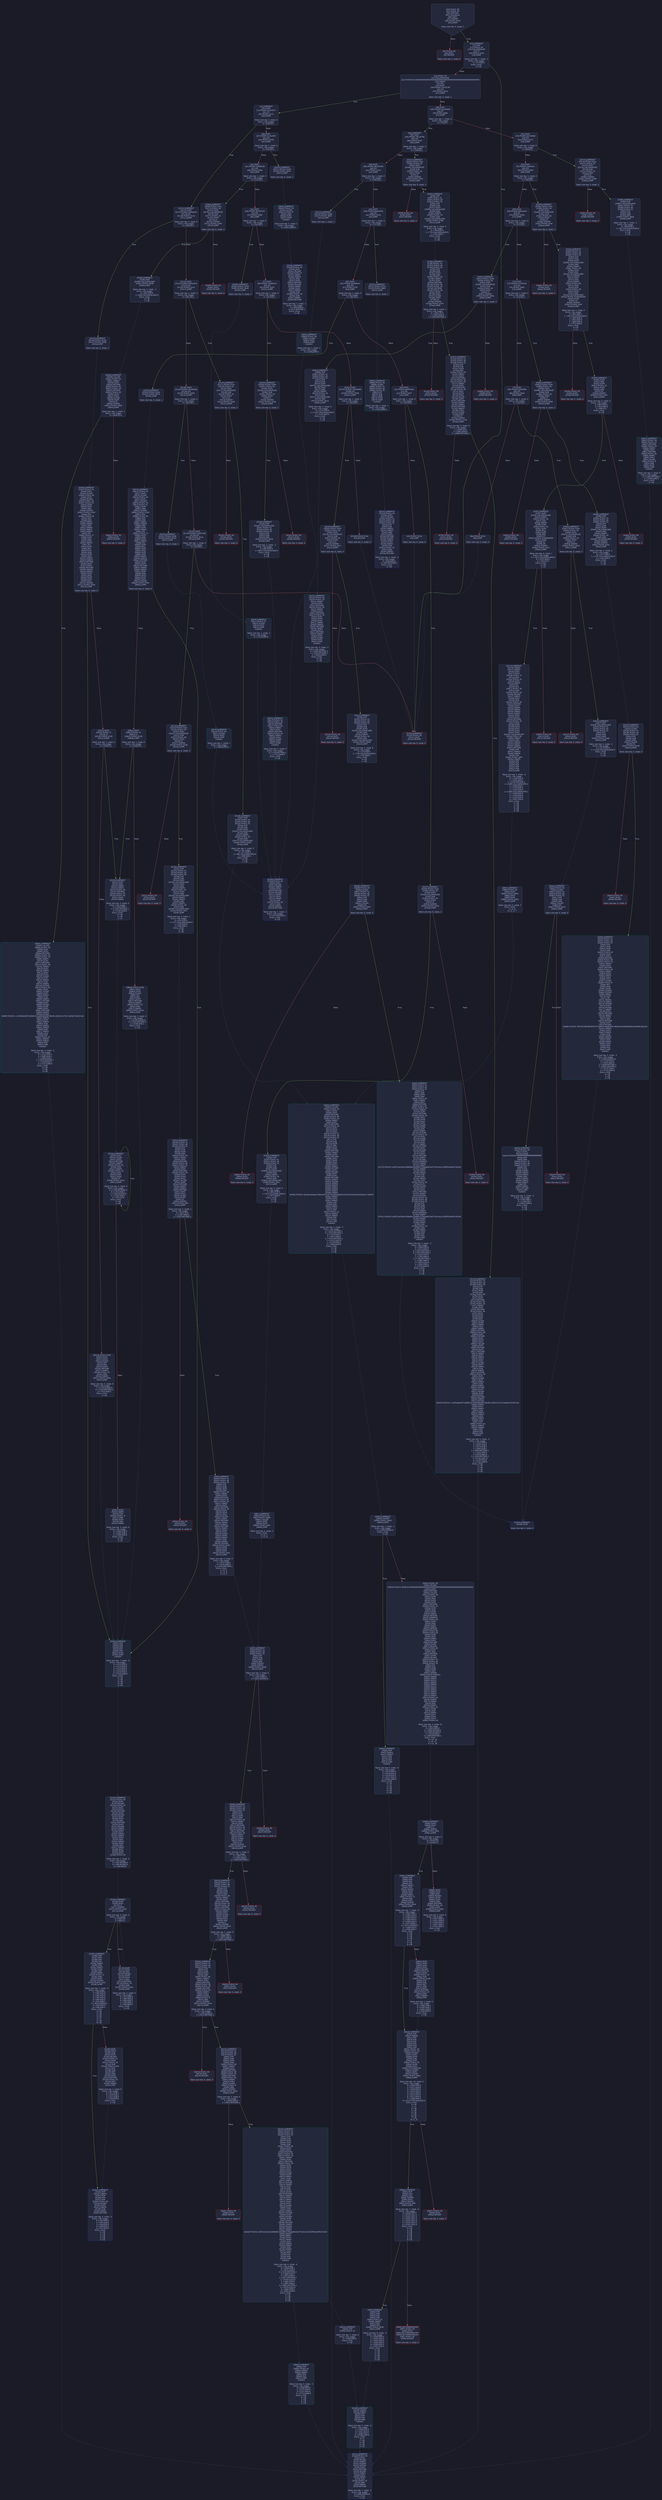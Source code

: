 digraph G {
    node [shape=box, style="filled, rounded", color="#565f89", fontcolor="#c0caf5", fontname="Helvetica", fillcolor="#24283b"];
    edge [color="#414868", fontcolor="#c0caf5", fontname="Helvetica"];
    bgcolor="#1a1b26";
    0 [ label = "[00] PUSH1 80
[02] PUSH1 40
[04] MSTORE
[05] CALLVALUE
[06] DUP1
[07] ISZERO
[08] PUSH2 0010
[0b] JUMPI

Stack size req: 0, sizeΔ: 1
" shape = invhouse]
    1 [ label = "[0c] PUSH1 00
[0e] DUP1
[0f] REVERT

Stack size req: 0, sizeΔ: 0
" color = "red"]
    2 [ label = "[10] JUMPDEST
[11] POP
[12] PUSH1 04
[14] CALLDATASIZE
[15] LT
[16] PUSH2 013e
[19] JUMPI

Stack size req: 1, sizeΔ: -1
Entry->Op usage:
	0->17:POP:0
Entry->Exit:
	0->😵
"]
    3 [ label = "[1a] PUSH1 00
[1c] CALLDATALOAD
[1d] PUSH29 0100000000000000000000000000000000000000000000000000000000
[3b] SWAP1
[3c] DIV
[3d] DUP1
[3e] PUSH4 79cc6790
[43] GT
[44] PUSH2 00ca
[47] JUMPI

Stack size req: 0, sizeΔ: 1
"]
    4 [ label = "[48] DUP1
[49] PUSH4 b414d4b6
[4e] GT
[4f] PUSH2 008e
[52] JUMPI

Stack size req: 1, sizeΔ: 0
Entry->Op usage:
	0->78:GT:1
"]
    5 [ label = "[53] DUP1
[54] PUSH4 b414d4b6
[59] EQ
[5a] PUSH2 0373
[5d] JUMPI

Stack size req: 1, sizeΔ: 0
Entry->Op usage:
	0->89:EQ:1
"]
    6 [ label = "[5e] DUP1
[5f] PUSH4 cae9ca51
[64] EQ
[65] PUSH2 0399
[68] JUMPI

Stack size req: 1, sizeΔ: 0
Entry->Op usage:
	0->100:EQ:1
"]
    7 [ label = "[69] DUP1
[6a] PUSH4 dd62ed3e
[6f] EQ
[70] PUSH2 0454
[73] JUMPI

Stack size req: 1, sizeΔ: 0
Entry->Op usage:
	0->111:EQ:1
"]
    8 [ label = "[74] DUP1
[75] PUSH4 e724529c
[7a] EQ
[7b] PUSH2 0482
[7e] JUMPI

Stack size req: 1, sizeΔ: 0
Entry->Op usage:
	0->122:EQ:1
"]
    9 [ label = "[7f] DUP1
[80] PUSH4 f2fde38b
[85] EQ
[86] PUSH2 04b0
[89] JUMPI

Stack size req: 1, sizeΔ: 0
Entry->Op usage:
	0->133:EQ:1
"]
    10 [ label = "[8a] PUSH2 013e
[8d] JUMP

Stack size req: 0, sizeΔ: 0
"]
    11 [ label = "[8e] JUMPDEST
[8f] DUP1
[90] PUSH4 79cc6790
[95] EQ
[96] PUSH2 02e7
[99] JUMPI

Stack size req: 1, sizeΔ: 0
Entry->Op usage:
	0->149:EQ:1
"]
    12 [ label = "[9a] DUP1
[9b] PUSH4 8620410b
[a0] EQ
[a1] PUSH2 0313
[a4] JUMPI

Stack size req: 1, sizeΔ: 0
Entry->Op usage:
	0->160:EQ:1
"]
    13 [ label = "[a5] DUP1
[a6] PUSH4 8da5cb5b
[ab] EQ
[ac] PUSH2 031b
[af] JUMPI

Stack size req: 1, sizeΔ: 0
Entry->Op usage:
	0->171:EQ:1
"]
    14 [ label = "[b0] DUP1
[b1] PUSH4 95d89b41
[b6] EQ
[b7] PUSH2 033f
[ba] JUMPI

Stack size req: 1, sizeΔ: 0
Entry->Op usage:
	0->182:EQ:1
"]
    15 [ label = "[bb] DUP1
[bc] PUSH4 a9059cbb
[c1] EQ
[c2] PUSH2 0347
[c5] JUMPI

Stack size req: 1, sizeΔ: 0
Entry->Op usage:
	0->193:EQ:1
"]
    16 [ label = "[c6] PUSH2 013e
[c9] JUMP

Stack size req: 0, sizeΔ: 0
"]
    17 [ label = "[ca] JUMPDEST
[cb] DUP1
[cc] PUSH4 313ce567
[d1] GT
[d2] PUSH2 0111
[d5] JUMPI

Stack size req: 1, sizeΔ: 0
Entry->Op usage:
	0->209:GT:1
"]
    18 [ label = "[d6] DUP1
[d7] PUSH4 313ce567
[dc] EQ
[dd] PUSH2 0250
[e0] JUMPI

Stack size req: 1, sizeΔ: 0
Entry->Op usage:
	0->220:EQ:1
"]
    19 [ label = "[e1] DUP1
[e2] PUSH4 42966c68
[e7] EQ
[e8] PUSH2 026e
[eb] JUMPI

Stack size req: 1, sizeΔ: 0
Entry->Op usage:
	0->231:EQ:1
"]
    20 [ label = "[ec] DUP1
[ed] PUSH4 4b750334
[f2] EQ
[f3] PUSH2 028b
[f6] JUMPI

Stack size req: 1, sizeΔ: 0
Entry->Op usage:
	0->242:EQ:1
"]
    21 [ label = "[f7] DUP1
[f8] PUSH4 70a08231
[fd] EQ
[fe] PUSH2 0293
[0101] JUMPI

Stack size req: 1, sizeΔ: 0
Entry->Op usage:
	0->253:EQ:1
"]
    22 [ label = "[0102] DUP1
[0103] PUSH4 79c65068
[0108] EQ
[0109] PUSH2 02b9
[010c] JUMPI

Stack size req: 1, sizeΔ: 0
Entry->Op usage:
	0->264:EQ:1
"]
    23 [ label = "[010d] PUSH2 013e
[0110] JUMP

Stack size req: 0, sizeΔ: 0
"]
    24 [ label = "[0111] JUMPDEST
[0112] DUP1
[0113] PUSH4 06fdde03
[0118] EQ
[0119] PUSH2 0143
[011c] JUMPI

Stack size req: 1, sizeΔ: 0
Entry->Op usage:
	0->280:EQ:1
"]
    25 [ label = "[011d] DUP1
[011e] PUSH4 095ea7b3
[0123] EQ
[0124] PUSH2 01c0
[0127] JUMPI

Stack size req: 1, sizeΔ: 0
Entry->Op usage:
	0->291:EQ:1
"]
    26 [ label = "[0128] DUP1
[0129] PUSH4 18160ddd
[012e] EQ
[012f] PUSH2 0200
[0132] JUMPI

Stack size req: 1, sizeΔ: 0
Entry->Op usage:
	0->302:EQ:1
"]
    27 [ label = "[0133] DUP1
[0134] PUSH4 23b872dd
[0139] EQ
[013a] PUSH2 021a
[013d] JUMPI

Stack size req: 1, sizeΔ: 0
Entry->Op usage:
	0->313:EQ:1
"]
    28 [ label = "[013e] JUMPDEST
[013f] PUSH1 00
[0141] DUP1
[0142] REVERT

Stack size req: 0, sizeΔ: 0
" color = "red"]
    29 [ label = "[0143] JUMPDEST
[0144] PUSH2 014b
[0147] PUSH2 04d6
[014a] JUMP

Stack size req: 0, sizeΔ: 1
"]
    30 [ label = "[014b] JUMPDEST
[014c] PUSH1 40
[014e] DUP1
[014f] MLOAD
[0150] PUSH1 20
[0152] DUP1
[0153] DUP3
[0154] MSTORE
[0155] DUP4
[0156] MLOAD
[0157] DUP2
[0158] DUP4
[0159] ADD
[015a] MSTORE
[015b] DUP4
[015c] MLOAD
[015d] SWAP2
[015e] SWAP3
[015f] DUP4
[0160] SWAP3
[0161] SWAP1
[0162] DUP4
[0163] ADD
[0164] SWAP2
[0165] DUP6
[0166] ADD
[0167] SWAP1
[0168] DUP1
[0169] DUP4
[016a] DUP4
[016b] PUSH1 00

Stack size req: 1, sizeΔ: 9
Entry->Op usage:
	0->342:MLOAD:0
	0->348:MLOAD:0
	0->358:ADD:0
"]
    31 [ label = "[016d] JUMPDEST
[016e] DUP4
[016f] DUP2
[0170] LT
[0171] ISZERO
[0172] PUSH2 0185
[0175] JUMPI

Stack size req: 4, sizeΔ: 0
Entry->Op usage:
	0->368:LT:0
	3->368:LT:1
"]
    32 [ label = "[0176] DUP2
[0177] DUP2
[0178] ADD
[0179] MLOAD
[017a] DUP4
[017b] DUP3
[017c] ADD
[017d] MSTORE
[017e] PUSH1 20
[0180] ADD
[0181] PUSH2 016d
[0184] JUMP

Stack size req: 3, sizeΔ: 0
Entry->Op usage:
	0->376:ADD:0
	0->380:ADD:0
	0->384:ADD:1
	1->376:ADD:1
	2->380:ADD:1
Entry->Exit:
	0->😵
"]
    33 [ label = "[0185] JUMPDEST
[0186] POP
[0187] POP
[0188] POP
[0189] POP
[018a] SWAP1
[018b] POP
[018c] SWAP1
[018d] DUP2
[018e] ADD
[018f] SWAP1
[0190] PUSH1 1f
[0192] AND
[0193] DUP1
[0194] ISZERO
[0195] PUSH2 01b2
[0198] JUMPI

Stack size req: 7, sizeΔ: -5
Entry->Op usage:
	0->390:POP:0
	1->391:POP:0
	2->392:POP:0
	3->393:POP:0
	4->398:ADD:0
	4->402:AND:1
	4->404:ISZERO:0
	5->395:POP:0
	6->398:ADD:1
Entry->Exit:
	0->😵
	1->😵
	2->😵
	3->😵
	4->0
	5->😵
	6->😵
"]
    34 [ label = "[0199] DUP1
[019a] DUP3
[019b] SUB
[019c] DUP1
[019d] MLOAD
[019e] PUSH1 01
[01a0] DUP4
[01a1] PUSH1 20
[01a3] SUB
[01a4] PUSH2 0100
[01a7] EXP
[01a8] SUB
[01a9] NOT
[01aa] AND
[01ab] DUP2
[01ac] MSTORE
[01ad] PUSH1 20
[01af] ADD
[01b0] SWAP2
[01b1] POP

Stack size req: 2, sizeΔ: 0
Entry->Op usage:
	0->411:SUB:1
	0->419:SUB:1
	1->411:SUB:0
	1->433:POP:0
Entry->Exit:
	1->😵
"]
    35 [ label = "[01b2] JUMPDEST
[01b3] POP
[01b4] SWAP3
[01b5] POP
[01b6] POP
[01b7] POP
[01b8] PUSH1 40
[01ba] MLOAD
[01bb] DUP1
[01bc] SWAP2
[01bd] SUB
[01be] SWAP1
[01bf] RETURN

Stack size req: 5, sizeΔ: -5
Entry->Op usage:
	0->435:POP:0
	1->445:SUB:0
	2->438:POP:0
	3->439:POP:0
	4->437:POP:0
Entry->Exit:
	0->😵
	1->😵
	2->😵
	3->😵
	4->😵
" color = "darkblue"]
    36 [ label = "[01c0] JUMPDEST
[01c1] PUSH2 01ec
[01c4] PUSH1 04
[01c6] DUP1
[01c7] CALLDATASIZE
[01c8] SUB
[01c9] PUSH1 40
[01cb] DUP2
[01cc] LT
[01cd] ISZERO
[01ce] PUSH2 01d6
[01d1] JUMPI

Stack size req: 0, sizeΔ: 3
"]
    37 [ label = "[01d2] PUSH1 00
[01d4] DUP1
[01d5] REVERT

Stack size req: 0, sizeΔ: 0
" color = "red"]
    38 [ label = "[01d6] JUMPDEST
[01d7] POP
[01d8] PUSH1 01
[01da] PUSH1 a0
[01dc] PUSH1 02
[01de] EXP
[01df] SUB
[01e0] DUP2
[01e1] CALLDATALOAD
[01e2] AND
[01e3] SWAP1
[01e4] PUSH1 20
[01e6] ADD
[01e7] CALLDATALOAD
[01e8] PUSH2 0563
[01eb] JUMP

Stack size req: 2, sizeΔ: 0
Entry->Op usage:
	0->471:POP:0
	1->481:CALLDATALOAD:0
	1->486:ADD:1
Entry->Exit:
	0->😵
	1->😵
"]
    39 [ label = "[01ec] JUMPDEST
[01ed] PUSH1 40
[01ef] DUP1
[01f0] MLOAD
[01f1] SWAP2
[01f2] ISZERO
[01f3] ISZERO
[01f4] DUP3
[01f5] MSTORE
[01f6] MLOAD
[01f7] SWAP1
[01f8] DUP2
[01f9] SWAP1
[01fa] SUB
[01fb] PUSH1 20
[01fd] ADD
[01fe] SWAP1
[01ff] RETURN

Stack size req: 1, sizeΔ: -1
Entry->Op usage:
	0->498:ISZERO:0
Entry->Exit:
	0->😵
" color = "darkblue"]
    40 [ label = "[0200] JUMPDEST
[0201] PUSH2 0208
[0204] PUSH2 05c9
[0207] JUMP

Stack size req: 0, sizeΔ: 1
"]
    41 [ label = "[0208] JUMPDEST
[0209] PUSH1 40
[020b] DUP1
[020c] MLOAD
[020d] SWAP2
[020e] DUP3
[020f] MSTORE
[0210] MLOAD
[0211] SWAP1
[0212] DUP2
[0213] SWAP1
[0214] SUB
[0215] PUSH1 20
[0217] ADD
[0218] SWAP1
[0219] RETURN

Stack size req: 1, sizeΔ: -1
Entry->Op usage:
	0->527:MSTORE:1
Entry->Exit:
	0->😵
" color = "darkblue"]
    42 [ label = "[021a] JUMPDEST
[021b] PUSH2 01ec
[021e] PUSH1 04
[0220] DUP1
[0221] CALLDATASIZE
[0222] SUB
[0223] PUSH1 60
[0225] DUP2
[0226] LT
[0227] ISZERO
[0228] PUSH2 0230
[022b] JUMPI

Stack size req: 0, sizeΔ: 3
"]
    43 [ label = "[022c] PUSH1 00
[022e] DUP1
[022f] REVERT

Stack size req: 0, sizeΔ: 0
" color = "red"]
    44 [ label = "[0230] JUMPDEST
[0231] POP
[0232] PUSH1 01
[0234] PUSH1 a0
[0236] PUSH1 02
[0238] EXP
[0239] SUB
[023a] DUP2
[023b] CALLDATALOAD
[023c] DUP2
[023d] AND
[023e] SWAP2
[023f] PUSH1 20
[0241] DUP2
[0242] ADD
[0243] CALLDATALOAD
[0244] SWAP1
[0245] SWAP2
[0246] AND
[0247] SWAP1
[0248] PUSH1 40
[024a] ADD
[024b] CALLDATALOAD
[024c] PUSH2 05cf
[024f] JUMP

Stack size req: 2, sizeΔ: 1
Entry->Op usage:
	0->561:POP:0
	1->571:CALLDATALOAD:0
	1->578:ADD:0
	1->586:ADD:1
Entry->Exit:
	0->😵
	1->😵
"]
    45 [ label = "[0250] JUMPDEST
[0251] PUSH2 0258
[0254] PUSH2 063f
[0257] JUMP

Stack size req: 0, sizeΔ: 1
"]
    46 [ label = "[0258] JUMPDEST
[0259] PUSH1 40
[025b] DUP1
[025c] MLOAD
[025d] PUSH1 ff
[025f] SWAP1
[0260] SWAP3
[0261] AND
[0262] DUP3
[0263] MSTORE
[0264] MLOAD
[0265] SWAP1
[0266] DUP2
[0267] SWAP1
[0268] SUB
[0269] PUSH1 20
[026b] ADD
[026c] SWAP1
[026d] RETURN

Stack size req: 1, sizeΔ: -1
Entry->Op usage:
	0->609:AND:0
	0->611:MSTORE:1
Entry->Exit:
	0->😵
" color = "darkblue"]
    47 [ label = "[026e] JUMPDEST
[026f] PUSH2 01ec
[0272] PUSH1 04
[0274] DUP1
[0275] CALLDATASIZE
[0276] SUB
[0277] PUSH1 20
[0279] DUP2
[027a] LT
[027b] ISZERO
[027c] PUSH2 0284
[027f] JUMPI

Stack size req: 0, sizeΔ: 3
"]
    48 [ label = "[0280] PUSH1 00
[0282] DUP1
[0283] REVERT

Stack size req: 0, sizeΔ: 0
" color = "red"]
    49 [ label = "[0284] JUMPDEST
[0285] POP
[0286] CALLDATALOAD
[0287] PUSH2 0648
[028a] JUMP

Stack size req: 2, sizeΔ: -1
Entry->Op usage:
	0->645:POP:0
	1->646:CALLDATALOAD:0
Entry->Exit:
	0->😵
	1->😵
"]
    50 [ label = "[028b] JUMPDEST
[028c] PUSH2 0208
[028f] PUSH2 06c0
[0292] JUMP

Stack size req: 0, sizeΔ: 1
"]
    51 [ label = "[0293] JUMPDEST
[0294] PUSH2 0208
[0297] PUSH1 04
[0299] DUP1
[029a] CALLDATASIZE
[029b] SUB
[029c] PUSH1 20
[029e] DUP2
[029f] LT
[02a0] ISZERO
[02a1] PUSH2 02a9
[02a4] JUMPI

Stack size req: 0, sizeΔ: 3
"]
    52 [ label = "[02a5] PUSH1 00
[02a7] DUP1
[02a8] REVERT

Stack size req: 0, sizeΔ: 0
" color = "red"]
    53 [ label = "[02a9] JUMPDEST
[02aa] POP
[02ab] CALLDATALOAD
[02ac] PUSH1 01
[02ae] PUSH1 a0
[02b0] PUSH1 02
[02b2] EXP
[02b3] SUB
[02b4] AND
[02b5] PUSH2 06c6
[02b8] JUMP

Stack size req: 2, sizeΔ: -1
Entry->Op usage:
	0->682:POP:0
	1->683:CALLDATALOAD:0
Entry->Exit:
	0->😵
	1->😵
"]
    54 [ label = "[02b9] JUMPDEST
[02ba] PUSH2 02e5
[02bd] PUSH1 04
[02bf] DUP1
[02c0] CALLDATASIZE
[02c1] SUB
[02c2] PUSH1 40
[02c4] DUP2
[02c5] LT
[02c6] ISZERO
[02c7] PUSH2 02cf
[02ca] JUMPI

Stack size req: 0, sizeΔ: 3
"]
    55 [ label = "[02cb] PUSH1 00
[02cd] DUP1
[02ce] REVERT

Stack size req: 0, sizeΔ: 0
" color = "red"]
    56 [ label = "[02cf] JUMPDEST
[02d0] POP
[02d1] PUSH1 01
[02d3] PUSH1 a0
[02d5] PUSH1 02
[02d7] EXP
[02d8] SUB
[02d9] DUP2
[02da] CALLDATALOAD
[02db] AND
[02dc] SWAP1
[02dd] PUSH1 20
[02df] ADD
[02e0] CALLDATALOAD
[02e1] PUSH2 06d8
[02e4] JUMP

Stack size req: 2, sizeΔ: 0
Entry->Op usage:
	0->720:POP:0
	1->730:CALLDATALOAD:0
	1->735:ADD:1
Entry->Exit:
	0->😵
	1->😵
"]
    57 [ label = "[02e5] JUMPDEST
[02e6] STOP

Stack size req: 0, sizeΔ: 0
" color = "darkblue"]
    58 [ label = "[02e7] JUMPDEST
[02e8] PUSH2 01ec
[02eb] PUSH1 04
[02ed] DUP1
[02ee] CALLDATASIZE
[02ef] SUB
[02f0] PUSH1 40
[02f2] DUP2
[02f3] LT
[02f4] ISZERO
[02f5] PUSH2 02fd
[02f8] JUMPI

Stack size req: 0, sizeΔ: 3
"]
    59 [ label = "[02f9] PUSH1 00
[02fb] DUP1
[02fc] REVERT

Stack size req: 0, sizeΔ: 0
" color = "red"]
    60 [ label = "[02fd] JUMPDEST
[02fe] POP
[02ff] PUSH1 01
[0301] PUSH1 a0
[0303] PUSH1 02
[0305] EXP
[0306] SUB
[0307] DUP2
[0308] CALLDATALOAD
[0309] AND
[030a] SWAP1
[030b] PUSH1 20
[030d] ADD
[030e] CALLDATALOAD
[030f] PUSH2 078e
[0312] JUMP

Stack size req: 2, sizeΔ: 0
Entry->Op usage:
	0->766:POP:0
	1->776:CALLDATALOAD:0
	1->781:ADD:1
Entry->Exit:
	0->😵
	1->😵
"]
    61 [ label = "[0313] JUMPDEST
[0314] PUSH2 0208
[0317] PUSH2 085f
[031a] JUMP

Stack size req: 0, sizeΔ: 1
"]
    62 [ label = "[031b] JUMPDEST
[031c] PUSH2 0323
[031f] PUSH2 0865
[0322] JUMP

Stack size req: 0, sizeΔ: 1
"]
    63 [ label = "[0323] JUMPDEST
[0324] PUSH1 40
[0326] DUP1
[0327] MLOAD
[0328] PUSH1 01
[032a] PUSH1 a0
[032c] PUSH1 02
[032e] EXP
[032f] SUB
[0330] SWAP1
[0331] SWAP3
[0332] AND
[0333] DUP3
[0334] MSTORE
[0335] MLOAD
[0336] SWAP1
[0337] DUP2
[0338] SWAP1
[0339] SUB
[033a] PUSH1 20
[033c] ADD
[033d] SWAP1
[033e] RETURN

Stack size req: 1, sizeΔ: -1
Entry->Op usage:
	0->818:AND:0
	0->820:MSTORE:1
Entry->Exit:
	0->😵
" color = "darkblue"]
    64 [ label = "[033f] JUMPDEST
[0340] PUSH2 014b
[0343] PUSH2 0874
[0346] JUMP

Stack size req: 0, sizeΔ: 1
"]
    65 [ label = "[0347] JUMPDEST
[0348] PUSH2 01ec
[034b] PUSH1 04
[034d] DUP1
[034e] CALLDATASIZE
[034f] SUB
[0350] PUSH1 40
[0352] DUP2
[0353] LT
[0354] ISZERO
[0355] PUSH2 035d
[0358] JUMPI

Stack size req: 0, sizeΔ: 3
"]
    66 [ label = "[0359] PUSH1 00
[035b] DUP1
[035c] REVERT

Stack size req: 0, sizeΔ: 0
" color = "red"]
    67 [ label = "[035d] JUMPDEST
[035e] POP
[035f] PUSH1 01
[0361] PUSH1 a0
[0363] PUSH1 02
[0365] EXP
[0366] SUB
[0367] DUP2
[0368] CALLDATALOAD
[0369] AND
[036a] SWAP1
[036b] PUSH1 20
[036d] ADD
[036e] CALLDATALOAD
[036f] PUSH2 08cc
[0372] JUMP

Stack size req: 2, sizeΔ: 0
Entry->Op usage:
	0->862:POP:0
	1->872:CALLDATALOAD:0
	1->877:ADD:1
Entry->Exit:
	0->😵
	1->😵
"]
    68 [ label = "[0373] JUMPDEST
[0374] PUSH2 01ec
[0377] PUSH1 04
[0379] DUP1
[037a] CALLDATASIZE
[037b] SUB
[037c] PUSH1 20
[037e] DUP2
[037f] LT
[0380] ISZERO
[0381] PUSH2 0389
[0384] JUMPI

Stack size req: 0, sizeΔ: 3
"]
    69 [ label = "[0385] PUSH1 00
[0387] DUP1
[0388] REVERT

Stack size req: 0, sizeΔ: 0
" color = "red"]
    70 [ label = "[0389] JUMPDEST
[038a] POP
[038b] CALLDATALOAD
[038c] PUSH1 01
[038e] PUSH1 a0
[0390] PUSH1 02
[0392] EXP
[0393] SUB
[0394] AND
[0395] PUSH2 08e2
[0398] JUMP

Stack size req: 2, sizeΔ: -1
Entry->Op usage:
	0->906:POP:0
	1->907:CALLDATALOAD:0
Entry->Exit:
	0->😵
	1->😵
"]
    71 [ label = "[0399] JUMPDEST
[039a] PUSH2 01ec
[039d] PUSH1 04
[039f] DUP1
[03a0] CALLDATASIZE
[03a1] SUB
[03a2] PUSH1 60
[03a4] DUP2
[03a5] LT
[03a6] ISZERO
[03a7] PUSH2 03af
[03aa] JUMPI

Stack size req: 0, sizeΔ: 3
"]
    72 [ label = "[03ab] PUSH1 00
[03ad] DUP1
[03ae] REVERT

Stack size req: 0, sizeΔ: 0
" color = "red"]
    73 [ label = "[03af] JUMPDEST
[03b0] PUSH1 01
[03b2] PUSH1 a0
[03b4] PUSH1 02
[03b6] EXP
[03b7] SUB
[03b8] DUP3
[03b9] CALLDATALOAD
[03ba] AND
[03bb] SWAP2
[03bc] PUSH1 20
[03be] DUP2
[03bf] ADD
[03c0] CALLDATALOAD
[03c1] SWAP2
[03c2] DUP2
[03c3] ADD
[03c4] SWAP1
[03c5] PUSH1 60
[03c7] DUP2
[03c8] ADD
[03c9] PUSH1 40
[03cb] DUP3
[03cc] ADD
[03cd] CALLDATALOAD
[03ce] PUSH5 0100000000
[03d4] DUP2
[03d5] GT
[03d6] ISZERO
[03d7] PUSH2 03df
[03da] JUMPI

Stack size req: 2, sizeΔ: 4
Entry->Op usage:
	0->963:ADD:1
	1->953:CALLDATALOAD:0
	1->959:ADD:0
	1->963:ADD:0
	1->968:ADD:0
	1->972:ADD:0
Entry->Exit:
	0->😵
	1->2
"]
    74 [ label = "[03db] PUSH1 00
[03dd] DUP1
[03de] REVERT

Stack size req: 0, sizeΔ: 0
" color = "red"]
    75 [ label = "[03df] JUMPDEST
[03e0] DUP3
[03e1] ADD
[03e2] DUP4
[03e3] PUSH1 20
[03e5] DUP3
[03e6] ADD
[03e7] GT
[03e8] ISZERO
[03e9] PUSH2 03f1
[03ec] JUMPI

Stack size req: 4, sizeΔ: 0
Entry->Op usage:
	0->993:ADD:1
	2->993:ADD:0
	3->999:GT:1
Entry->Exit:
	0->😵
"]
    76 [ label = "[03ed] PUSH1 00
[03ef] DUP1
[03f0] REVERT

Stack size req: 0, sizeΔ: 0
" color = "red"]
    77 [ label = "[03f1] JUMPDEST
[03f2] DUP1
[03f3] CALLDATALOAD
[03f4] SWAP1
[03f5] PUSH1 20
[03f7] ADD
[03f8] SWAP2
[03f9] DUP5
[03fa] PUSH1 01
[03fc] DUP4
[03fd] MUL
[03fe] DUP5
[03ff] ADD
[0400] GT
[0401] PUSH5 0100000000
[0407] DUP4
[0408] GT
[0409] OR
[040a] ISZERO
[040b] PUSH2 0413
[040e] JUMPI

Stack size req: 4, sizeΔ: 1
Entry->Op usage:
	0->1011:CALLDATALOAD:0
	0->1015:ADD:1
	3->1024:GT:1
Entry->Exit:
	0->😵
	1->0
"]
    78 [ label = "[040f] PUSH1 00
[0411] DUP1
[0412] REVERT

Stack size req: 0, sizeΔ: 0
" color = "red"]
    79 [ label = "[0413] JUMPDEST
[0414] SWAP2
[0415] SWAP1
[0416] DUP1
[0417] DUP1
[0418] PUSH1 1f
[041a] ADD
[041b] PUSH1 20
[041d] DUP1
[041e] SWAP2
[041f] DIV
[0420] MUL
[0421] PUSH1 20
[0423] ADD
[0424] PUSH1 40
[0426] MLOAD
[0427] SWAP1
[0428] DUP2
[0429] ADD
[042a] PUSH1 40
[042c] MSTORE
[042d] DUP1
[042e] SWAP4
[042f] SWAP3
[0430] SWAP2
[0431] SWAP1
[0432] DUP2
[0433] DUP2
[0434] MSTORE
[0435] PUSH1 20
[0437] ADD
[0438] DUP4
[0439] DUP4
[043a] DUP1
[043b] DUP3
[043c] DUP5
[043d] CALLDATACOPY
[043e] PUSH1 00
[0440] SWAP3
[0441] ADD
[0442] SWAP2
[0443] SWAP1
[0444] SWAP2
[0445] MSTORE
[0446] POP
[0447] SWAP3
[0448] SWAP6
[0449] POP
[044a] PUSH2 08f7
[044d] SWAP5
[044e] POP
[044f] POP
[0450] POP
[0451] POP
[0452] POP
[0453] JUMP

Stack size req: 5, sizeΔ: -4
Entry->Op usage:
	0->1106:POP:0
	1->1050:ADD:1
	1->1076:MSTORE:1
	1->1085:CALLDATACOPY:2
	1->1089:ADD:1
	1->1103:POP:0
	1->1105:POP:0
	2->1085:CALLDATACOPY:1
	2->1094:POP:0
	2->1104:POP:0
	3->1102:POP:0
	4->1097:POP:0
Entry->Exit:
	0->😵
	1->😵
	2->😵
	3->😵
	4->😵
"]
    80 [ label = "[0454] JUMPDEST
[0455] PUSH2 0208
[0458] PUSH1 04
[045a] DUP1
[045b] CALLDATASIZE
[045c] SUB
[045d] PUSH1 40
[045f] DUP2
[0460] LT
[0461] ISZERO
[0462] PUSH2 046a
[0465] JUMPI

Stack size req: 0, sizeΔ: 3
"]
    81 [ label = "[0466] PUSH1 00
[0468] DUP1
[0469] REVERT

Stack size req: 0, sizeΔ: 0
" color = "red"]
    82 [ label = "[046a] JUMPDEST
[046b] POP
[046c] PUSH1 01
[046e] PUSH1 a0
[0470] PUSH1 02
[0472] EXP
[0473] SUB
[0474] DUP2
[0475] CALLDATALOAD
[0476] DUP2
[0477] AND
[0478] SWAP2
[0479] PUSH1 20
[047b] ADD
[047c] CALLDATALOAD
[047d] AND
[047e] PUSH2 0a15
[0481] JUMP

Stack size req: 2, sizeΔ: 0
Entry->Op usage:
	0->1131:POP:0
	1->1141:CALLDATALOAD:0
	1->1147:ADD:1
Entry->Exit:
	0->😵
	1->😵
"]
    83 [ label = "[0482] JUMPDEST
[0483] PUSH2 02e5
[0486] PUSH1 04
[0488] DUP1
[0489] CALLDATASIZE
[048a] SUB
[048b] PUSH1 40
[048d] DUP2
[048e] LT
[048f] ISZERO
[0490] PUSH2 0498
[0493] JUMPI

Stack size req: 0, sizeΔ: 3
"]
    84 [ label = "[0494] PUSH1 00
[0496] DUP1
[0497] REVERT

Stack size req: 0, sizeΔ: 0
" color = "red"]
    85 [ label = "[0498] JUMPDEST
[0499] POP
[049a] PUSH1 01
[049c] PUSH1 a0
[049e] PUSH1 02
[04a0] EXP
[04a1] SUB
[04a2] DUP2
[04a3] CALLDATALOAD
[04a4] AND
[04a5] SWAP1
[04a6] PUSH1 20
[04a8] ADD
[04a9] CALLDATALOAD
[04aa] ISZERO
[04ab] ISZERO
[04ac] PUSH2 0a32
[04af] JUMP

Stack size req: 2, sizeΔ: 0
Entry->Op usage:
	0->1177:POP:0
	1->1187:CALLDATALOAD:0
	1->1192:ADD:1
Entry->Exit:
	0->😵
	1->😵
"]
    86 [ label = "[04b0] JUMPDEST
[04b1] PUSH2 02e5
[04b4] PUSH1 04
[04b6] DUP1
[04b7] CALLDATASIZE
[04b8] SUB
[04b9] PUSH1 20
[04bb] DUP2
[04bc] LT
[04bd] ISZERO
[04be] PUSH2 04c6
[04c1] JUMPI

Stack size req: 0, sizeΔ: 3
"]
    87 [ label = "[04c2] PUSH1 00
[04c4] DUP1
[04c5] REVERT

Stack size req: 0, sizeΔ: 0
" color = "red"]
    88 [ label = "[04c6] JUMPDEST
[04c7] POP
[04c8] CALLDATALOAD
[04c9] PUSH1 01
[04cb] PUSH1 a0
[04cd] PUSH1 02
[04cf] EXP
[04d0] SUB
[04d1] AND
[04d2] PUSH2 0aad
[04d5] JUMP

Stack size req: 2, sizeΔ: -1
Entry->Op usage:
	0->1223:POP:0
	1->1224:CALLDATALOAD:0
Entry->Exit:
	0->😵
	1->😵
"]
    89 [ label = "[04d6] JUMPDEST
[04d7] PUSH1 01
[04d9] DUP1
[04da] SLOAD
[04db] PUSH1 40
[04dd] DUP1
[04de] MLOAD
[04df] PUSH1 20
[04e1] PUSH1 02
[04e3] DUP5
[04e4] DUP7
[04e5] AND
[04e6] ISZERO
[04e7] PUSH2 0100
[04ea] MUL
[04eb] PUSH1 00
[04ed] NOT
[04ee] ADD
[04ef] SWAP1
[04f0] SWAP5
[04f1] AND
[04f2] SWAP4
[04f3] SWAP1
[04f4] SWAP4
[04f5] DIV
[04f6] PUSH1 1f
[04f8] DUP2
[04f9] ADD
[04fa] DUP5
[04fb] SWAP1
[04fc] DIV
[04fd] DUP5
[04fe] MUL
[04ff] DUP3
[0500] ADD
[0501] DUP5
[0502] ADD
[0503] SWAP1
[0504] SWAP3
[0505] MSTORE
[0506] DUP2
[0507] DUP2
[0508] MSTORE
[0509] SWAP3
[050a] SWAP2
[050b] DUP4
[050c] ADD
[050d] DUP3
[050e] DUP3
[050f] DUP1
[0510] ISZERO
[0511] PUSH2 055b
[0514] JUMPI

Stack size req: 0, sizeΔ: 6
"]
    90 [ label = "[0515] DUP1
[0516] PUSH1 1f
[0518] LT
[0519] PUSH2 0530
[051c] JUMPI

Stack size req: 1, sizeΔ: 0
Entry->Op usage:
	0->1304:LT:1
"]
    91 [ label = "[051d] PUSH2 0100
[0520] DUP1
[0521] DUP4
[0522] SLOAD
[0523] DIV
[0524] MUL
[0525] DUP4
[0526] MSTORE
[0527] SWAP2
[0528] PUSH1 20
[052a] ADD
[052b] SWAP2
[052c] PUSH2 055b
[052f] JUMP

Stack size req: 3, sizeΔ: 0
Entry->Op usage:
	1->1314:SLOAD:0
	2->1318:MSTORE:0
	2->1322:ADD:1
Entry->Exit:
	2->😵
"]
    92 [ label = "[0530] JUMPDEST
[0531] DUP3
[0532] ADD
[0533] SWAP2
[0534] SWAP1
[0535] PUSH1 00
[0537] MSTORE
[0538] PUSH1 20
[053a] PUSH1 00
[053c] SHA3
[053d] SWAP1

Stack size req: 3, sizeΔ: 0
Entry->Op usage:
	0->1330:ADD:1
	1->1335:MSTORE:1
	2->1330:ADD:0
Entry->Exit:
	0->😵
	1->😵
	2->0
"]
    93 [ label = "[053e] JUMPDEST
[053f] DUP2
[0540] SLOAD
[0541] DUP2
[0542] MSTORE
[0543] SWAP1
[0544] PUSH1 01
[0546] ADD
[0547] SWAP1
[0548] PUSH1 20
[054a] ADD
[054b] DUP1
[054c] DUP4
[054d] GT
[054e] PUSH2 053e
[0551] JUMPI

Stack size req: 3, sizeΔ: 0
Entry->Op usage:
	0->1346:MSTORE:0
	0->1354:ADD:1
	1->1344:SLOAD:0
	1->1350:ADD:1
	2->1357:GT:0
Entry->Exit:
	0->😵
	1->😵
"]
    94 [ label = "[0552] DUP3
[0553] SWAP1
[0554] SUB
[0555] PUSH1 1f
[0557] AND
[0558] DUP3
[0559] ADD
[055a] SWAP2

Stack size req: 3, sizeΔ: 0
Entry->Op usage:
	0->1364:SUB:0
	2->1364:SUB:1
	2->1369:ADD:0
Entry->Exit:
	0->😵
	2->0
"]
    95 [ label = "[055b] JUMPDEST
[055c] POP
[055d] POP
[055e] POP
[055f] POP
[0560] POP
[0561] DUP2
[0562] JUMP
Indirect!

Stack size req: 7, sizeΔ: -5
Entry->Op usage:
	0->1372:POP:0
	1->1373:POP:0
	2->1374:POP:0
	3->1375:POP:0
	4->1376:POP:0
	6->1378:JUMP:0
Entry->Exit:
	0->😵
	1->😵
	2->😵
	3->😵
	4->😵
" color = "teal"]
    96 [ label = "[0563] JUMPDEST
[0564] CALLER
[0565] PUSH1 00
[0567] DUP2
[0568] DUP2
[0569] MSTORE
[056a] PUSH1 06
[056c] PUSH1 20
[056e] SWAP1
[056f] DUP2
[0570] MSTORE
[0571] PUSH1 40
[0573] DUP1
[0574] DUP4
[0575] SHA3
[0576] PUSH1 01
[0578] PUSH1 a0
[057a] PUSH1 02
[057c] EXP
[057d] SUB
[057e] DUP8
[057f] AND
[0580] DUP1
[0581] DUP6
[0582] MSTORE
[0583] SWAP1
[0584] DUP4
[0585] MSTORE
[0586] DUP2
[0587] DUP5
[0588] SHA3
[0589] DUP7
[058a] SWAP1
[058b] SSTORE
[058c] DUP2
[058d] MLOAD
[058e] DUP7
[058f] DUP2
[0590] MSTORE
[0591] SWAP2
[0592] MLOAD
[0593] SWAP4
[0594] SWAP5
[0595] SWAP1
[0596] SWAP4
[0597] SWAP1
[0598] SWAP3
[0599] PUSH32 8c5be1e5ebec7d5bd14f71427d1e84f3dd0314c0f7b2291e5b200ac8c7c3b925
[05ba] SWAP3
[05bb] DUP3
[05bc] SWAP1
[05bd] SUB
[05be] ADD
[05bf] SWAP1
[05c0] LOG3
[05c1] POP
[05c2] PUSH1 01
[05c4] SWAP3
[05c5] SWAP2
[05c6] POP
[05c7] POP
[05c8] JUMP
Indirect!

Stack size req: 3, sizeΔ: -2
Entry->Op usage:
	0->1419:SSTORE:1
	0->1424:MSTORE:1
	0->1479:POP:0
	1->1407:AND:0
	1->1410:MSTORE:1
	1->1472:LOG3:4
	1->1478:POP:0
	2->1480:JUMP:0
Entry->Exit:
	0->😵
	1->😵
	2->😵
" color = "teal"]
    97 [ label = "[05c9] JUMPDEST
[05ca] PUSH1 04
[05cc] SLOAD
[05cd] DUP2
[05ce] JUMP
Indirect!

Stack size req: 1, sizeΔ: 1
Entry->Op usage:
	0->1486:JUMP:0
" color = "teal"]
    98 [ label = "[05cf] JUMPDEST
[05d0] PUSH1 01
[05d2] PUSH1 a0
[05d4] PUSH1 02
[05d6] EXP
[05d7] SUB
[05d8] DUP4
[05d9] AND
[05da] PUSH1 00
[05dc] SWAP1
[05dd] DUP2
[05de] MSTORE
[05df] PUSH1 06
[05e1] PUSH1 20
[05e3] SWAP1
[05e4] DUP2
[05e5] MSTORE
[05e6] PUSH1 40
[05e8] DUP1
[05e9] DUP4
[05ea] SHA3
[05eb] CALLER
[05ec] DUP5
[05ed] MSTORE
[05ee] SWAP1
[05ef] SWAP2
[05f0] MSTORE
[05f1] DUP2
[05f2] SHA3
[05f3] SLOAD
[05f4] DUP3
[05f5] GT
[05f6] ISZERO
[05f7] PUSH2 05ff
[05fa] JUMPI

Stack size req: 3, sizeΔ: 1
Entry->Op usage:
	0->1525:GT:0
	2->1497:AND:0
	2->1502:MSTORE:1
"]
    99 [ label = "[05fb] PUSH1 00
[05fd] DUP1
[05fe] REVERT

Stack size req: 0, sizeΔ: 0
" color = "red"]
    100 [ label = "[05ff] JUMPDEST
[0600] PUSH1 01
[0602] PUSH1 a0
[0604] PUSH1 02
[0606] EXP
[0607] SUB
[0608] DUP5
[0609] AND
[060a] PUSH1 00
[060c] SWAP1
[060d] DUP2
[060e] MSTORE
[060f] PUSH1 06
[0611] PUSH1 20
[0613] SWAP1
[0614] DUP2
[0615] MSTORE
[0616] PUSH1 40
[0618] DUP1
[0619] DUP4
[061a] SHA3
[061b] CALLER
[061c] DUP5
[061d] MSTORE
[061e] SWAP1
[061f] SWAP2
[0620] MSTORE
[0621] SWAP1
[0622] SHA3
[0623] DUP1
[0624] SLOAD
[0625] DUP4
[0626] SWAP1
[0627] SUB
[0628] SWAP1
[0629] SSTORE
[062a] PUSH2 0634
[062d] DUP5
[062e] DUP5
[062f] DUP5
[0630] PUSH2 0af3
[0633] JUMP

Stack size req: 4, sizeΔ: 4
Entry->Op usage:
	1->1575:SUB:1
	3->1545:AND:0
	3->1550:MSTORE:1
Entry->Exit:
	1->0, 5
	2->1, 6
	3->2, 7
"]
    101 [ label = "[0634] JUMPDEST
[0635] POP
[0636] PUSH1 01

Stack size req: 1, sizeΔ: 0
Entry->Op usage:
	0->1589:POP:0
Entry->Exit:
	0->😵
"]
    102 [ label = "[0638] JUMPDEST
[0639] SWAP4
[063a] SWAP3
[063b] POP
[063c] POP
[063d] POP
[063e] JUMP
Indirect!

Stack size req: 5, sizeΔ: -4
Entry->Op usage:
	1->1596:POP:0
	2->1597:POP:0
	3->1595:POP:0
	4->1598:JUMP:0
Entry->Exit:
	0->0
	1->😵
	2->😵
	3->😵
	4->😵
" color = "teal"]
    103 [ label = "[063f] JUMPDEST
[0640] PUSH1 03
[0642] SLOAD
[0643] PUSH1 ff
[0645] AND
[0646] DUP2
[0647] JUMP
Indirect!

Stack size req: 1, sizeΔ: 1
Entry->Op usage:
	0->1607:JUMP:0
" color = "teal"]
    104 [ label = "[0648] JUMPDEST
[0649] CALLER
[064a] PUSH1 00
[064c] SWAP1
[064d] DUP2
[064e] MSTORE
[064f] PUSH1 05
[0651] PUSH1 20
[0653] MSTORE
[0654] PUSH1 40
[0656] DUP2
[0657] SHA3
[0658] SLOAD
[0659] DUP3
[065a] GT
[065b] ISZERO
[065c] PUSH2 0664
[065f] JUMPI

Stack size req: 1, sizeΔ: 1
Entry->Op usage:
	0->1626:GT:0
"]
    105 [ label = "[0660] PUSH1 00
[0662] DUP1
[0663] REVERT

Stack size req: 0, sizeΔ: 0
" color = "red"]
    106 [ label = "[0664] JUMPDEST
[0665] CALLER
[0666] PUSH1 00
[0668] DUP2
[0669] DUP2
[066a] MSTORE
[066b] PUSH1 05
[066d] PUSH1 20
[066f] SWAP1
[0670] DUP2
[0671] MSTORE
[0672] PUSH1 40
[0674] SWAP2
[0675] DUP3
[0676] SWAP1
[0677] SHA3
[0678] DUP1
[0679] SLOAD
[067a] DUP7
[067b] SWAP1
[067c] SUB
[067d] SWAP1
[067e] SSTORE
[067f] PUSH1 04
[0681] DUP1
[0682] SLOAD
[0683] DUP7
[0684] SWAP1
[0685] SUB
[0686] SWAP1
[0687] SSTORE
[0688] DUP2
[0689] MLOAD
[068a] DUP6
[068b] DUP2
[068c] MSTORE
[068d] SWAP2
[068e] MLOAD
[068f] PUSH32 cc16f5dbb4873280815c1ee09dbd06736cffcc184412cf7a71a0fdb75d397ca5
[06b0] SWAP3
[06b1] DUP2
[06b2] SWAP1
[06b3] SUB
[06b4] SWAP1
[06b5] SWAP2
[06b6] ADD
[06b7] SWAP1
[06b8] LOG2
[06b9] POP
[06ba] PUSH1 01
[06bc] SWAP2
[06bd] SWAP1
[06be] POP
[06bf] JUMP
Indirect!

Stack size req: 3, sizeΔ: -2
Entry->Op usage:
	0->1721:POP:0
	1->1660:SUB:1
	1->1669:SUB:1
	1->1676:MSTORE:1
	1->1726:POP:0
	2->1727:JUMP:0
Entry->Exit:
	0->😵
	1->😵
	2->😵
" color = "teal"]
    107 [ label = "[06c0] JUMPDEST
[06c1] PUSH1 07
[06c3] SLOAD
[06c4] DUP2
[06c5] JUMP
Indirect!

Stack size req: 1, sizeΔ: 1
Entry->Op usage:
	0->1733:JUMP:0
" color = "teal"]
    108 [ label = "[06c6] JUMPDEST
[06c7] PUSH1 05
[06c9] PUSH1 20
[06cb] MSTORE
[06cc] PUSH1 00
[06ce] SWAP1
[06cf] DUP2
[06d0] MSTORE
[06d1] PUSH1 40
[06d3] SWAP1
[06d4] SHA3
[06d5] SLOAD
[06d6] DUP2
[06d7] JUMP
Indirect!

Stack size req: 2, sizeΔ: 0
Entry->Op usage:
	0->1744:MSTORE:1
	1->1751:JUMP:0
Entry->Exit:
	0->😵
" color = "teal"]
    109 [ label = "[06d8] JUMPDEST
[06d9] PUSH1 00
[06db] SLOAD
[06dc] PUSH1 01
[06de] PUSH1 a0
[06e0] PUSH1 02
[06e2] EXP
[06e3] SUB
[06e4] AND
[06e5] CALLER
[06e6] EQ
[06e7] PUSH2 06ef
[06ea] JUMPI

Stack size req: 0, sizeΔ: 0
"]
    110 [ label = "[06eb] PUSH1 00
[06ed] DUP1
[06ee] REVERT

Stack size req: 0, sizeΔ: 0
" color = "red"]
    111 [ label = "[06ef] JUMPDEST
[06f0] PUSH1 01
[06f2] PUSH1 a0
[06f4] PUSH1 02
[06f6] EXP
[06f7] SUB
[06f8] DUP3
[06f9] AND
[06fa] PUSH1 00
[06fc] SWAP1
[06fd] DUP2
[06fe] MSTORE
[06ff] PUSH1 05
[0701] PUSH1 20
[0703] SWAP1
[0704] DUP2
[0705] MSTORE
[0706] PUSH1 40
[0708] DUP1
[0709] DUP4
[070a] SHA3
[070b] DUP1
[070c] SLOAD
[070d] DUP6
[070e] ADD
[070f] SWAP1
[0710] SSTORE
[0711] PUSH1 04
[0713] DUP1
[0714] SLOAD
[0715] DUP6
[0716] ADD
[0717] SWAP1
[0718] SSTORE
[0719] DUP1
[071a] MLOAD
[071b] DUP5
[071c] DUP2
[071d] MSTORE
[071e] SWAP1
[071f] MLOAD
[0720] ADDRESS
[0721] SWAP4
[0722] SWAP3
[0723] PUSH32 ddf252ad1be2c89b69c2b068fc378daa952ba7f163c4a11628f55a4df523b3ef
[0744] SWAP3
[0745] DUP3
[0746] SWAP1
[0747] SUB
[0748] ADD
[0749] SWAP1
[074a] LOG3
[074b] PUSH1 40
[074d] DUP1
[074e] MLOAD
[074f] DUP3
[0750] DUP2
[0751] MSTORE
[0752] SWAP1
[0753] MLOAD
[0754] PUSH1 01
[0756] PUSH1 a0
[0758] PUSH1 02
[075a] EXP
[075b] SUB
[075c] DUP5
[075d] AND
[075e] SWAP2
[075f] ADDRESS
[0760] SWAP2
[0761] PUSH32 ddf252ad1be2c89b69c2b068fc378daa952ba7f163c4a11628f55a4df523b3ef
[0782] SWAP2
[0783] DUP2
[0784] SWAP1
[0785] SUB
[0786] PUSH1 20
[0788] ADD
[0789] SWAP1
[078a] LOG3
[078b] POP
[078c] POP
[078d] JUMP
Indirect!

Stack size req: 3, sizeΔ: -3
Entry->Op usage:
	0->1806:ADD:0
	0->1814:ADD:0
	0->1821:MSTORE:1
	0->1873:MSTORE:1
	0->1931:POP:0
	1->1785:AND:0
	1->1790:MSTORE:1
	1->1885:AND:0
	1->1930:LOG3:4
	1->1932:POP:0
	2->1933:JUMP:0
Entry->Exit:
	0->😵
	1->😵
	2->😵
" color = "teal"]
    112 [ label = "[078e] JUMPDEST
[078f] PUSH1 01
[0791] PUSH1 a0
[0793] PUSH1 02
[0795] EXP
[0796] SUB
[0797] DUP3
[0798] AND
[0799] PUSH1 00
[079b] SWAP1
[079c] DUP2
[079d] MSTORE
[079e] PUSH1 05
[07a0] PUSH1 20
[07a2] MSTORE
[07a3] PUSH1 40
[07a5] DUP2
[07a6] SHA3
[07a7] SLOAD
[07a8] DUP3
[07a9] GT
[07aa] ISZERO
[07ab] PUSH2 07b3
[07ae] JUMPI

Stack size req: 2, sizeΔ: 1
Entry->Op usage:
	0->1961:GT:0
	1->1944:AND:0
	1->1949:MSTORE:1
"]
    113 [ label = "[07af] PUSH1 00
[07b1] DUP1
[07b2] REVERT

Stack size req: 0, sizeΔ: 0
" color = "red"]
    114 [ label = "[07b3] JUMPDEST
[07b4] PUSH1 01
[07b6] PUSH1 a0
[07b8] PUSH1 02
[07ba] EXP
[07bb] SUB
[07bc] DUP4
[07bd] AND
[07be] PUSH1 00
[07c0] SWAP1
[07c1] DUP2
[07c2] MSTORE
[07c3] PUSH1 06
[07c5] PUSH1 20
[07c7] SWAP1
[07c8] DUP2
[07c9] MSTORE
[07ca] PUSH1 40
[07cc] DUP1
[07cd] DUP4
[07ce] SHA3
[07cf] CALLER
[07d0] DUP5
[07d1] MSTORE
[07d2] SWAP1
[07d3] SWAP2
[07d4] MSTORE
[07d5] SWAP1
[07d6] SHA3
[07d7] SLOAD
[07d8] DUP3
[07d9] GT
[07da] ISZERO
[07db] PUSH2 07e3
[07de] JUMPI

Stack size req: 3, sizeΔ: 0
Entry->Op usage:
	1->2009:GT:0
	2->1981:AND:0
	2->1986:MSTORE:1
"]
    115 [ label = "[07df] PUSH1 00
[07e1] DUP1
[07e2] REVERT

Stack size req: 0, sizeΔ: 0
" color = "red"]
    116 [ label = "[07e3] JUMPDEST
[07e4] PUSH1 01
[07e6] PUSH1 a0
[07e8] PUSH1 02
[07ea] EXP
[07eb] SUB
[07ec] DUP4
[07ed] AND
[07ee] PUSH1 00
[07f0] DUP2
[07f1] DUP2
[07f2] MSTORE
[07f3] PUSH1 05
[07f5] PUSH1 20
[07f7] SWAP1
[07f8] DUP2
[07f9] MSTORE
[07fa] PUSH1 40
[07fc] DUP1
[07fd] DUP4
[07fe] SHA3
[07ff] DUP1
[0800] SLOAD
[0801] DUP8
[0802] SWAP1
[0803] SUB
[0804] SWAP1
[0805] SSTORE
[0806] PUSH1 06
[0808] DUP3
[0809] MSTORE
[080a] DUP1
[080b] DUP4
[080c] SHA3
[080d] CALLER
[080e] DUP5
[080f] MSTORE
[0810] DUP3
[0811] MSTORE
[0812] SWAP2
[0813] DUP3
[0814] SWAP1
[0815] SHA3
[0816] DUP1
[0817] SLOAD
[0818] DUP7
[0819] SWAP1
[081a] SUB
[081b] SWAP1
[081c] SSTORE
[081d] PUSH1 04
[081f] DUP1
[0820] SLOAD
[0821] DUP7
[0822] SWAP1
[0823] SUB
[0824] SWAP1
[0825] SSTORE
[0826] DUP2
[0827] MLOAD
[0828] DUP6
[0829] DUP2
[082a] MSTORE
[082b] SWAP2
[082c] MLOAD
[082d] PUSH32 cc16f5dbb4873280815c1ee09dbd06736cffcc184412cf7a71a0fdb75d397ca5
[084e] SWAP3
[084f] DUP2
[0850] SWAP1
[0851] SUB
[0852] SWAP1
[0853] SWAP2
[0854] ADD
[0855] SWAP1
[0856] LOG2
[0857] POP
[0858] PUSH1 01
[085a] SWAP3
[085b] SWAP2
[085c] POP
[085d] POP
[085e] JUMP
Indirect!

Stack size req: 4, sizeΔ: -3
Entry->Op usage:
	0->2135:POP:0
	1->2051:SUB:1
	1->2074:SUB:1
	1->2083:SUB:1
	1->2090:MSTORE:1
	1->2141:POP:0
	2->2029:AND:0
	2->2034:MSTORE:1
	2->2134:LOG2:3
	2->2140:POP:0
	3->2142:JUMP:0
Entry->Exit:
	0->😵
	1->😵
	2->😵
	3->😵
" color = "teal"]
    117 [ label = "[085f] JUMPDEST
[0860] PUSH1 08
[0862] SLOAD
[0863] DUP2
[0864] JUMP
Indirect!

Stack size req: 1, sizeΔ: 1
Entry->Op usage:
	0->2148:JUMP:0
" color = "teal"]
    118 [ label = "[0865] JUMPDEST
[0866] PUSH1 00
[0868] SLOAD
[0869] PUSH1 01
[086b] PUSH1 a0
[086d] PUSH1 02
[086f] EXP
[0870] SUB
[0871] AND
[0872] DUP2
[0873] JUMP
Indirect!

Stack size req: 1, sizeΔ: 1
Entry->Op usage:
	0->2163:JUMP:0
" color = "teal"]
    119 [ label = "[0874] JUMPDEST
[0875] PUSH1 02
[0877] DUP1
[0878] SLOAD
[0879] PUSH1 40
[087b] DUP1
[087c] MLOAD
[087d] PUSH1 20
[087f] PUSH1 01
[0881] DUP5
[0882] AND
[0883] ISZERO
[0884] PUSH2 0100
[0887] MUL
[0888] PUSH1 00
[088a] NOT
[088b] ADD
[088c] SWAP1
[088d] SWAP4
[088e] AND
[088f] DUP5
[0890] SWAP1
[0891] DIV
[0892] PUSH1 1f
[0894] DUP2
[0895] ADD
[0896] DUP5
[0897] SWAP1
[0898] DIV
[0899] DUP5
[089a] MUL
[089b] DUP3
[089c] ADD
[089d] DUP5
[089e] ADD
[089f] SWAP1
[08a0] SWAP3
[08a1] MSTORE
[08a2] DUP2
[08a3] DUP2
[08a4] MSTORE
[08a5] SWAP3
[08a6] SWAP2
[08a7] DUP4
[08a8] ADD
[08a9] DUP3
[08aa] DUP3
[08ab] DUP1
[08ac] ISZERO
[08ad] PUSH2 055b
[08b0] JUMPI

Stack size req: 0, sizeΔ: 6
"]
    120 [ label = "[08b1] DUP1
[08b2] PUSH1 1f
[08b4] LT
[08b5] PUSH2 0530
[08b8] JUMPI

Stack size req: 1, sizeΔ: 0
Entry->Op usage:
	0->2228:LT:1
"]
    121 [ label = "[08b9] PUSH2 0100
[08bc] DUP1
[08bd] DUP4
[08be] SLOAD
[08bf] DIV
[08c0] MUL
[08c1] DUP4
[08c2] MSTORE
[08c3] SWAP2
[08c4] PUSH1 20
[08c6] ADD
[08c7] SWAP2
[08c8] PUSH2 055b
[08cb] JUMP

Stack size req: 3, sizeΔ: 0
Entry->Op usage:
	1->2238:SLOAD:0
	2->2242:MSTORE:0
	2->2246:ADD:1
Entry->Exit:
	2->😵
"]
    122 [ label = "[08cc] JUMPDEST
[08cd] PUSH1 00
[08cf] PUSH2 08d9
[08d2] CALLER
[08d3] DUP5
[08d4] DUP5
[08d5] PUSH2 0af3
[08d8] JUMP

Stack size req: 2, sizeΔ: 5
Entry->Exit:
	0->0, 5
	1->1, 6
"]
    123 [ label = "[08d9] JUMPDEST
[08da] POP
[08db] PUSH1 01
[08dd] SWAP3
[08de] SWAP2
[08df] POP
[08e0] POP
[08e1] JUMP
Indirect!

Stack size req: 4, sizeΔ: -3
Entry->Op usage:
	0->2266:POP:0
	1->2272:POP:0
	2->2271:POP:0
	3->2273:JUMP:0
Entry->Exit:
	0->😵
	1->😵
	2->😵
	3->😵
" color = "teal"]
    124 [ label = "[08e2] JUMPDEST
[08e3] PUSH1 09
[08e5] PUSH1 20
[08e7] MSTORE
[08e8] PUSH1 00
[08ea] SWAP1
[08eb] DUP2
[08ec] MSTORE
[08ed] PUSH1 40
[08ef] SWAP1
[08f0] SHA3
[08f1] SLOAD
[08f2] PUSH1 ff
[08f4] AND
[08f5] DUP2
[08f6] JUMP
Indirect!

Stack size req: 2, sizeΔ: 0
Entry->Op usage:
	0->2284:MSTORE:1
	1->2294:JUMP:0
Entry->Exit:
	0->😵
" color = "teal"]
    125 [ label = "[08f7] JUMPDEST
[08f8] PUSH1 00
[08fa] DUP4
[08fb] PUSH2 0904
[08fe] DUP2
[08ff] DUP6
[0900] PUSH2 0563
[0903] JUMP

Stack size req: 3, sizeΔ: 5
Entry->Exit:
	1->0, 6
	2->1, 3, 7
"]
    126 [ label = "[0904] JUMPDEST
[0905] ISZERO
[0906] PUSH2 0a0d
[0909] JUMPI

Stack size req: 1, sizeΔ: -1
Entry->Op usage:
	0->2309:ISZERO:0
Entry->Exit:
	0->😵
"]
    127 [ label = "[090a] PUSH1 40
[090c] MLOAD
[090d] PUSH32 8f4ffcb100000000000000000000000000000000000000000000000000000000
[092e] DUP2
[092f] MSTORE
[0930] CALLER
[0931] PUSH1 04
[0933] DUP3
[0934] ADD
[0935] DUP2
[0936] DUP2
[0937] MSTORE
[0938] PUSH1 24
[093a] DUP4
[093b] ADD
[093c] DUP8
[093d] SWAP1
[093e] MSTORE
[093f] ADDRESS
[0940] PUSH1 44
[0942] DUP5
[0943] ADD
[0944] DUP2
[0945] SWAP1
[0946] MSTORE
[0947] PUSH1 80
[0949] PUSH1 64
[094b] DUP6
[094c] ADD
[094d] SWAP1
[094e] DUP2
[094f] MSTORE
[0950] DUP8
[0951] MLOAD
[0952] PUSH1 84
[0954] DUP7
[0955] ADD
[0956] MSTORE
[0957] DUP8
[0958] MLOAD
[0959] PUSH1 01
[095b] PUSH1 a0
[095d] PUSH1 02
[095f] EXP
[0960] SUB
[0961] DUP8
[0962] AND
[0963] SWAP6
[0964] PUSH4 8f4ffcb1
[0969] SWAP6
[096a] SWAP5
[096b] DUP12
[096c] SWAP5
[096d] SWAP4
[096e] DUP12
[096f] SWAP4
[0970] SWAP2
[0971] SWAP3
[0972] SWAP1
[0973] SWAP2
[0974] PUSH1 a4
[0976] SWAP1
[0977] SWAP2
[0978] ADD
[0979] SWAP1
[097a] PUSH1 20
[097c] DUP6
[097d] ADD
[097e] SWAP1
[097f] DUP1
[0980] DUP4
[0981] DUP4
[0982] PUSH1 00

Stack size req: 4, sizeΔ: 15
Entry->Op usage:
	0->2402:AND:0
	2->2385:MLOAD:0
	2->2392:MLOAD:0
	2->2429:ADD:0
	3->2366:MSTORE:1
Entry->Exit:
	0->14, 15
	2->9, 17
	3->11, 18
"]
    128 [ label = "[0984] JUMPDEST
[0985] DUP4
[0986] DUP2
[0987] LT
[0988] ISZERO
[0989] PUSH2 099c
[098c] JUMPI

Stack size req: 4, sizeΔ: 0
Entry->Op usage:
	0->2439:LT:0
	3->2439:LT:1
"]
    129 [ label = "[098d] DUP2
[098e] DUP2
[098f] ADD
[0990] MLOAD
[0991] DUP4
[0992] DUP3
[0993] ADD
[0994] MSTORE
[0995] PUSH1 20
[0997] ADD
[0998] PUSH2 0984
[099b] JUMP

Stack size req: 3, sizeΔ: 0
Entry->Op usage:
	0->2447:ADD:0
	0->2451:ADD:0
	0->2455:ADD:1
	1->2447:ADD:1
	2->2451:ADD:1
Entry->Exit:
	0->😵
"]
    130 [ label = "[099c] JUMPDEST
[099d] POP
[099e] POP
[099f] POP
[09a0] POP
[09a1] SWAP1
[09a2] POP
[09a3] SWAP1
[09a4] DUP2
[09a5] ADD
[09a6] SWAP1
[09a7] PUSH1 1f
[09a9] AND
[09aa] DUP1
[09ab] ISZERO
[09ac] PUSH2 09c9
[09af] JUMPI

Stack size req: 7, sizeΔ: -5
Entry->Op usage:
	0->2461:POP:0
	1->2462:POP:0
	2->2463:POP:0
	3->2464:POP:0
	4->2469:ADD:0
	4->2473:AND:1
	4->2475:ISZERO:0
	5->2466:POP:0
	6->2469:ADD:1
Entry->Exit:
	0->😵
	1->😵
	2->😵
	3->😵
	4->0
	5->😵
	6->😵
"]
    131 [ label = "[09b0] DUP1
[09b1] DUP3
[09b2] SUB
[09b3] DUP1
[09b4] MLOAD
[09b5] PUSH1 01
[09b7] DUP4
[09b8] PUSH1 20
[09ba] SUB
[09bb] PUSH2 0100
[09be] EXP
[09bf] SUB
[09c0] NOT
[09c1] AND
[09c2] DUP2
[09c3] MSTORE
[09c4] PUSH1 20
[09c6] ADD
[09c7] SWAP2
[09c8] POP

Stack size req: 2, sizeΔ: 0
Entry->Op usage:
	0->2482:SUB:1
	0->2490:SUB:1
	1->2482:SUB:0
	1->2504:POP:0
Entry->Exit:
	1->😵
"]
    132 [ label = "[09c9] JUMPDEST
[09ca] POP
[09cb] SWAP6
[09cc] POP
[09cd] POP
[09ce] POP
[09cf] POP
[09d0] POP
[09d1] POP
[09d2] PUSH1 00
[09d4] PUSH1 40
[09d6] MLOAD
[09d7] DUP1
[09d8] DUP4
[09d9] SUB
[09da] DUP2
[09db] PUSH1 00
[09dd] DUP8
[09de] DUP1
[09df] EXTCODESIZE
[09e0] ISZERO
[09e1] DUP1
[09e2] ISZERO
[09e3] PUSH2 09eb
[09e6] JUMPI

Stack size req: 10, sizeΔ: 0
Entry->Op usage:
	0->2506:POP:0
	1->2521:SUB:0
	2->2509:POP:0
	3->2510:POP:0
	4->2511:POP:0
	5->2512:POP:0
	6->2513:POP:0
	7->2508:POP:0
	9->2527:EXTCODESIZE:0
Entry->Exit:
	0->😵
	1->7
	2->😵
	3->😵
	4->😵
	5->😵
	6->😵
	7->😵
	9->1, 9
"]
    133 [ label = "[09e7] PUSH1 00
[09e9] DUP1
[09ea] REVERT

Stack size req: 0, sizeΔ: 0
" color = "red"]
    134 [ label = "[09eb] JUMPDEST
[09ec] POP
[09ed] GAS
[09ee] CALL
[09ef] ISZERO
[09f0] DUP1
[09f1] ISZERO
[09f2] PUSH2 09ff
[09f5] JUMPI

Stack size req: 7, sizeΔ: -6
Entry->Op usage:
	0->2540:POP:0
	1->2542:CALL:1
	2->2542:CALL:2
	3->2542:CALL:3
	4->2542:CALL:4
	5->2542:CALL:5
	6->2542:CALL:6
Entry->Exit:
	0->😵
	1->😵
	2->😵
	3->😵
	4->😵
	5->😵
	6->😵
"]
    135 [ label = "[09f6] RETURNDATASIZE
[09f7] PUSH1 00
[09f9] DUP1
[09fa] RETURNDATACOPY
[09fb] RETURNDATASIZE
[09fc] PUSH1 00
[09fe] REVERT

Stack size req: 0, sizeΔ: 0
" color = "red"]
    136 [ label = "[09ff] JUMPDEST
[0a00] POP
[0a01] POP
[0a02] POP
[0a03] POP
[0a04] PUSH1 01
[0a06] SWAP2
[0a07] POP
[0a08] POP
[0a09] PUSH2 0638
[0a0c] JUMP

Stack size req: 6, sizeΔ: -5
Entry->Op usage:
	0->2560:POP:0
	1->2561:POP:0
	2->2562:POP:0
	3->2563:POP:0
	4->2568:POP:0
	5->2567:POP:0
Entry->Exit:
	0->😵
	1->😵
	2->😵
	3->😵
	4->😵
	5->😵
"]
    137 [ label = "[0a0d] JUMPDEST
[0a0e] POP
[0a0f] SWAP4
[0a10] SWAP3
[0a11] POP
[0a12] POP
[0a13] POP
[0a14] JUMP
Indirect!

Stack size req: 6, sizeΔ: -5
Entry->Op usage:
	0->2574:POP:0
	2->2578:POP:0
	3->2579:POP:0
	4->2577:POP:0
	5->2580:JUMP:0
Entry->Exit:
	0->😵
	1->0
	2->😵
	3->😵
	4->😵
	5->😵
" color = "teal"]
    138 [ label = "[0a15] JUMPDEST
[0a16] PUSH1 06
[0a18] PUSH1 20
[0a1a] SWAP1
[0a1b] DUP2
[0a1c] MSTORE
[0a1d] PUSH1 00
[0a1f] SWAP3
[0a20] DUP4
[0a21] MSTORE
[0a22] PUSH1 40
[0a24] DUP1
[0a25] DUP5
[0a26] SHA3
[0a27] SWAP1
[0a28] SWAP2
[0a29] MSTORE
[0a2a] SWAP1
[0a2b] DUP3
[0a2c] MSTORE
[0a2d] SWAP1
[0a2e] SHA3
[0a2f] SLOAD
[0a30] DUP2
[0a31] JUMP
Indirect!

Stack size req: 3, sizeΔ: -1
Entry->Op usage:
	0->2604:MSTORE:1
	1->2593:MSTORE:1
	2->2609:JUMP:0
Entry->Exit:
	0->😵
	1->😵
" color = "teal"]
    139 [ label = "[0a32] JUMPDEST
[0a33] PUSH1 00
[0a35] SLOAD
[0a36] PUSH1 01
[0a38] PUSH1 a0
[0a3a] PUSH1 02
[0a3c] EXP
[0a3d] SUB
[0a3e] AND
[0a3f] CALLER
[0a40] EQ
[0a41] PUSH2 0a49
[0a44] JUMPI

Stack size req: 0, sizeΔ: 0
"]
    140 [ label = "[0a45] PUSH1 00
[0a47] DUP1
[0a48] REVERT

Stack size req: 0, sizeΔ: 0
" color = "red"]
    141 [ label = "[0a49] JUMPDEST
[0a4a] PUSH1 01
[0a4c] PUSH1 a0
[0a4e] PUSH1 02
[0a50] EXP
[0a51] SUB
[0a52] DUP3
[0a53] AND
[0a54] PUSH1 00
[0a56] DUP2
[0a57] DUP2
[0a58] MSTORE
[0a59] PUSH1 09
[0a5b] PUSH1 20
[0a5d] SWAP1
[0a5e] DUP2
[0a5f] MSTORE
[0a60] PUSH1 40
[0a62] SWAP2
[0a63] DUP3
[0a64] SWAP1
[0a65] SHA3
[0a66] DUP1
[0a67] SLOAD
[0a68] PUSH1 ff
[0a6a] NOT
[0a6b] AND
[0a6c] DUP6
[0a6d] ISZERO
[0a6e] ISZERO
[0a6f] SWAP1
[0a70] DUP2
[0a71] OR
[0a72] SWAP1
[0a73] SWAP2
[0a74] SSTORE
[0a75] DUP3
[0a76] MLOAD
[0a77] SWAP4
[0a78] DUP5
[0a79] MSTORE
[0a7a] SWAP1
[0a7b] DUP4
[0a7c] ADD
[0a7d] MSTORE
[0a7e] DUP1
[0a7f] MLOAD
[0a80] PUSH32 48335238b4855f35377ed80f164e8c6f3c366e54ac00b96a6402d4a9814a03a5
[0aa1] SWAP3
[0aa2] DUP2
[0aa3] SWAP1
[0aa4] SUB
[0aa5] SWAP1
[0aa6] SWAP2
[0aa7] ADD
[0aa8] SWAP1
[0aa9] LOG1
[0aaa] POP
[0aab] POP
[0aac] JUMP
Indirect!

Stack size req: 3, sizeΔ: -3
Entry->Op usage:
	0->2669:ISZERO:0
	0->2730:POP:0
	1->2643:AND:0
	1->2648:MSTORE:1
	1->2681:MSTORE:1
	1->2731:POP:0
	2->2732:JUMP:0
Entry->Exit:
	0->😵
	1->😵
	2->😵
" color = "teal"]
    142 [ label = "[0aad] JUMPDEST
[0aae] PUSH1 00
[0ab0] SLOAD
[0ab1] PUSH1 01
[0ab3] PUSH1 a0
[0ab5] PUSH1 02
[0ab7] EXP
[0ab8] SUB
[0ab9] AND
[0aba] CALLER
[0abb] EQ
[0abc] PUSH2 0ac4
[0abf] JUMPI

Stack size req: 0, sizeΔ: 0
"]
    143 [ label = "[0ac0] PUSH1 00
[0ac2] DUP1
[0ac3] REVERT

Stack size req: 0, sizeΔ: 0
" color = "red"]
    144 [ label = "[0ac4] JUMPDEST
[0ac5] PUSH1 00
[0ac7] DUP1
[0ac8] SLOAD
[0ac9] PUSH20 ffffffffffffffffffffffffffffffffffffffff
[0ade] NOT
[0adf] AND
[0ae0] PUSH1 01
[0ae2] PUSH1 a0
[0ae4] PUSH1 02
[0ae6] EXP
[0ae7] SUB
[0ae8] SWAP3
[0ae9] SWAP1
[0aea] SWAP3
[0aeb] AND
[0aec] SWAP2
[0aed] SWAP1
[0aee] SWAP2
[0aef] OR
[0af0] SWAP1
[0af1] SSTORE
[0af2] JUMP
Indirect!

Stack size req: 2, sizeΔ: -2
Entry->Op usage:
	0->2795:AND:1
	0->2799:OR:0
	1->2802:JUMP:0
Entry->Exit:
	0->😵
	1->😵
" color = "teal"]
    145 [ label = "[0af3] JUMPDEST
[0af4] PUSH1 01
[0af6] PUSH1 a0
[0af8] PUSH1 02
[0afa] EXP
[0afb] SUB
[0afc] DUP3
[0afd] AND
[0afe] ISZERO
[0aff] ISZERO
[0b00] PUSH2 0b08
[0b03] JUMPI

Stack size req: 2, sizeΔ: 0
Entry->Op usage:
	1->2813:AND:0
	1->2814:ISZERO:0
"]
    146 [ label = "[0b04] PUSH1 00
[0b06] DUP1
[0b07] REVERT

Stack size req: 0, sizeΔ: 0
" color = "red"]
    147 [ label = "[0b08] JUMPDEST
[0b09] PUSH1 01
[0b0b] PUSH1 a0
[0b0d] PUSH1 02
[0b0f] EXP
[0b10] SUB
[0b11] DUP4
[0b12] AND
[0b13] PUSH1 00
[0b15] SWAP1
[0b16] DUP2
[0b17] MSTORE
[0b18] PUSH1 05
[0b1a] PUSH1 20
[0b1c] MSTORE
[0b1d] PUSH1 40
[0b1f] SWAP1
[0b20] SHA3
[0b21] SLOAD
[0b22] DUP2
[0b23] GT
[0b24] ISZERO
[0b25] PUSH2 0b2d
[0b28] JUMPI

Stack size req: 3, sizeΔ: 0
Entry->Op usage:
	0->2851:GT:0
	2->2834:AND:0
	2->2839:MSTORE:1
"]
    148 [ label = "[0b29] PUSH1 00
[0b2b] DUP1
[0b2c] REVERT

Stack size req: 0, sizeΔ: 0
" color = "red"]
    149 [ label = "[0b2d] JUMPDEST
[0b2e] PUSH1 01
[0b30] PUSH1 a0
[0b32] PUSH1 02
[0b34] EXP
[0b35] SUB
[0b36] DUP3
[0b37] AND
[0b38] PUSH1 00
[0b3a] SWAP1
[0b3b] DUP2
[0b3c] MSTORE
[0b3d] PUSH1 05
[0b3f] PUSH1 20
[0b41] MSTORE
[0b42] PUSH1 40
[0b44] SWAP1
[0b45] SHA3
[0b46] SLOAD
[0b47] DUP2
[0b48] DUP2
[0b49] ADD
[0b4a] LT
[0b4b] ISZERO
[0b4c] PUSH2 0b54
[0b4f] JUMPI

Stack size req: 2, sizeΔ: 0
Entry->Op usage:
	0->2889:ADD:1
	1->2871:AND:0
	1->2876:MSTORE:1
"]
    150 [ label = "[0b50] PUSH1 00
[0b52] DUP1
[0b53] REVERT

Stack size req: 0, sizeΔ: 0
" color = "red"]
    151 [ label = "[0b54] JUMPDEST
[0b55] PUSH1 01
[0b57] PUSH1 a0
[0b59] PUSH1 02
[0b5b] EXP
[0b5c] SUB
[0b5d] DUP4
[0b5e] AND
[0b5f] PUSH1 00
[0b61] SWAP1
[0b62] DUP2
[0b63] MSTORE
[0b64] PUSH1 09
[0b66] PUSH1 20
[0b68] MSTORE
[0b69] PUSH1 40
[0b6b] SWAP1
[0b6c] SHA3
[0b6d] SLOAD
[0b6e] PUSH1 ff
[0b70] AND
[0b71] ISZERO
[0b72] PUSH2 0b7a
[0b75] JUMPI

Stack size req: 3, sizeΔ: 0
Entry->Op usage:
	2->2910:AND:0
	2->2915:MSTORE:1
"]
    152 [ label = "[0b76] PUSH1 00
[0b78] DUP1
[0b79] REVERT

Stack size req: 0, sizeΔ: 0
" color = "red"]
    153 [ label = "[0b7a] JUMPDEST
[0b7b] PUSH1 01
[0b7d] PUSH1 a0
[0b7f] PUSH1 02
[0b81] EXP
[0b82] SUB
[0b83] DUP3
[0b84] AND
[0b85] PUSH1 00
[0b87] SWAP1
[0b88] DUP2
[0b89] MSTORE
[0b8a] PUSH1 09
[0b8c] PUSH1 20
[0b8e] MSTORE
[0b8f] PUSH1 40
[0b91] SWAP1
[0b92] SHA3
[0b93] SLOAD
[0b94] PUSH1 ff
[0b96] AND
[0b97] ISZERO
[0b98] PUSH2 0ba0
[0b9b] JUMPI

Stack size req: 2, sizeΔ: 0
Entry->Op usage:
	1->2948:AND:0
	1->2953:MSTORE:1
"]
    154 [ label = "[0b9c] PUSH1 00
[0b9e] DUP1
[0b9f] REVERT

Stack size req: 0, sizeΔ: 0
" color = "red"]
    155 [ label = "[0ba0] JUMPDEST
[0ba1] PUSH1 01
[0ba3] PUSH1 a0
[0ba5] PUSH1 02
[0ba7] EXP
[0ba8] SUB
[0ba9] DUP1
[0baa] DUP5
[0bab] AND
[0bac] PUSH1 00
[0bae] DUP2
[0baf] DUP2
[0bb0] MSTORE
[0bb1] PUSH1 05
[0bb3] PUSH1 20
[0bb5] SWAP1
[0bb6] DUP2
[0bb7] MSTORE
[0bb8] PUSH1 40
[0bba] DUP1
[0bbb] DUP4
[0bbc] SHA3
[0bbd] DUP1
[0bbe] SLOAD
[0bbf] DUP8
[0bc0] SWAP1
[0bc1] SUB
[0bc2] SWAP1
[0bc3] SSTORE
[0bc4] SWAP4
[0bc5] DUP7
[0bc6] AND
[0bc7] DUP1
[0bc8] DUP4
[0bc9] MSTORE
[0bca] SWAP2
[0bcb] DUP5
[0bcc] SWAP1
[0bcd] SHA3
[0bce] DUP1
[0bcf] SLOAD
[0bd0] DUP7
[0bd1] ADD
[0bd2] SWAP1
[0bd3] SSTORE
[0bd4] DUP4
[0bd5] MLOAD
[0bd6] DUP6
[0bd7] DUP2
[0bd8] MSTORE
[0bd9] SWAP4
[0bda] MLOAD
[0bdb] SWAP2
[0bdc] SWAP4
[0bdd] PUSH32 ddf252ad1be2c89b69c2b068fc378daa952ba7f163c4a11628f55a4df523b3ef
[0bfe] SWAP3
[0bff] SWAP1
[0c00] DUP2
[0c01] SWAP1
[0c02] SUB
[0c03] SWAP1
[0c04] SWAP2
[0c05] ADD
[0c06] SWAP1
[0c07] LOG3
[0c08] POP
[0c09] POP
[0c0a] POP
[0c0b] JUMP
Indirect!

Stack size req: 4, sizeΔ: -4
Entry->Op usage:
	0->3009:SUB:1
	0->3025:ADD:0
	0->3032:MSTORE:1
	0->3080:POP:0
	1->3014:AND:0
	1->3017:MSTORE:1
	1->3079:LOG3:4
	1->3081:POP:0
	2->2987:AND:0
	2->2992:MSTORE:1
	2->3079:LOG3:3
	2->3082:POP:0
	3->3083:JUMP:0
Entry->Exit:
	0->😵
	1->😵
	2->😵
	3->😵
" color = "teal"]
    0 -> 1 [ label = "False" color = "#f7768e"]
    0 -> 2 [ label = "True" color = "#9ece6a"]
    2 -> 3 [ label = "False" color = "#f7768e"]
    2 -> 28 [ label = "True" color = "#9ece6a"]
    3 -> 4 [ label = "False" color = "#f7768e"]
    3 -> 17 [ label = "True" color = "#9ece6a"]
    4 -> 5 [ label = "False" color = "#f7768e"]
    4 -> 11 [ label = "True" color = "#9ece6a"]
    5 -> 6 [ label = "False" color = "#f7768e"]
    5 -> 68 [ label = "True" color = "#9ece6a"]
    6 -> 7 [ label = "False" color = "#f7768e"]
    6 -> 71 [ label = "True" color = "#9ece6a"]
    7 -> 8 [ label = "False" color = "#f7768e"]
    7 -> 80 [ label = "True" color = "#9ece6a"]
    8 -> 9 [ label = "False" color = "#f7768e"]
    8 -> 83 [ label = "True" color = "#9ece6a"]
    9 -> 10 [ label = "False" color = "#f7768e"]
    9 -> 86 [ label = "True" color = "#9ece6a"]
    10 -> 28 [ ]
    11 -> 12 [ label = "False" color = "#f7768e"]
    11 -> 58 [ label = "True" color = "#9ece6a"]
    12 -> 13 [ label = "False" color = "#f7768e"]
    12 -> 61 [ label = "True" color = "#9ece6a"]
    13 -> 14 [ label = "False" color = "#f7768e"]
    13 -> 62 [ label = "True" color = "#9ece6a"]
    14 -> 15 [ label = "False" color = "#f7768e"]
    14 -> 64 [ label = "True" color = "#9ece6a"]
    15 -> 16 [ label = "False" color = "#f7768e"]
    15 -> 65 [ label = "True" color = "#9ece6a"]
    16 -> 28 [ ]
    17 -> 18 [ label = "False" color = "#f7768e"]
    17 -> 24 [ label = "True" color = "#9ece6a"]
    18 -> 19 [ label = "False" color = "#f7768e"]
    18 -> 45 [ label = "True" color = "#9ece6a"]
    19 -> 20 [ label = "False" color = "#f7768e"]
    19 -> 47 [ label = "True" color = "#9ece6a"]
    20 -> 21 [ label = "False" color = "#f7768e"]
    20 -> 50 [ label = "True" color = "#9ece6a"]
    21 -> 22 [ label = "False" color = "#f7768e"]
    21 -> 51 [ label = "True" color = "#9ece6a"]
    22 -> 23 [ label = "False" color = "#f7768e"]
    22 -> 54 [ label = "True" color = "#9ece6a"]
    23 -> 28 [ ]
    24 -> 25 [ label = "False" color = "#f7768e"]
    24 -> 29 [ label = "True" color = "#9ece6a"]
    25 -> 26 [ label = "False" color = "#f7768e"]
    25 -> 36 [ label = "True" color = "#9ece6a"]
    26 -> 27 [ label = "False" color = "#f7768e"]
    26 -> 40 [ label = "True" color = "#9ece6a"]
    27 -> 28 [ label = "False" color = "#f7768e"]
    27 -> 42 [ label = "True" color = "#9ece6a"]
    29 -> 89 [ ]
    30 -> 31 [ ]
    31 -> 32 [ label = "False" color = "#f7768e"]
    31 -> 33 [ label = "True" color = "#9ece6a"]
    32 -> 31 [ ]
    33 -> 34 [ label = "False" color = "#f7768e"]
    33 -> 35 [ label = "True" color = "#9ece6a"]
    34 -> 35 [ ]
    36 -> 37 [ label = "False" color = "#f7768e"]
    36 -> 38 [ label = "True" color = "#9ece6a"]
    38 -> 96 [ ]
    40 -> 97 [ ]
    42 -> 43 [ label = "False" color = "#f7768e"]
    42 -> 44 [ label = "True" color = "#9ece6a"]
    44 -> 98 [ ]
    45 -> 103 [ ]
    47 -> 48 [ label = "False" color = "#f7768e"]
    47 -> 49 [ label = "True" color = "#9ece6a"]
    49 -> 104 [ ]
    50 -> 107 [ ]
    51 -> 52 [ label = "False" color = "#f7768e"]
    51 -> 53 [ label = "True" color = "#9ece6a"]
    53 -> 108 [ ]
    54 -> 55 [ label = "False" color = "#f7768e"]
    54 -> 56 [ label = "True" color = "#9ece6a"]
    56 -> 109 [ ]
    58 -> 59 [ label = "False" color = "#f7768e"]
    58 -> 60 [ label = "True" color = "#9ece6a"]
    60 -> 112 [ ]
    61 -> 117 [ ]
    62 -> 118 [ ]
    64 -> 119 [ ]
    65 -> 66 [ label = "False" color = "#f7768e"]
    65 -> 67 [ label = "True" color = "#9ece6a"]
    67 -> 122 [ ]
    68 -> 69 [ label = "False" color = "#f7768e"]
    68 -> 70 [ label = "True" color = "#9ece6a"]
    70 -> 124 [ ]
    71 -> 72 [ label = "False" color = "#f7768e"]
    71 -> 73 [ label = "True" color = "#9ece6a"]
    73 -> 74 [ label = "False" color = "#f7768e"]
    73 -> 75 [ label = "True" color = "#9ece6a"]
    75 -> 76 [ label = "False" color = "#f7768e"]
    75 -> 77 [ label = "True" color = "#9ece6a"]
    77 -> 78 [ label = "False" color = "#f7768e"]
    77 -> 79 [ label = "True" color = "#9ece6a"]
    79 -> 125 [ ]
    80 -> 81 [ label = "False" color = "#f7768e"]
    80 -> 82 [ label = "True" color = "#9ece6a"]
    82 -> 138 [ ]
    83 -> 84 [ label = "False" color = "#f7768e"]
    83 -> 85 [ label = "True" color = "#9ece6a"]
    85 -> 139 [ ]
    86 -> 87 [ label = "False" color = "#f7768e"]
    86 -> 88 [ label = "True" color = "#9ece6a"]
    88 -> 142 [ ]
    89 -> 90 [ label = "False" color = "#f7768e"]
    89 -> 95 [ label = "True" color = "#9ece6a"]
    90 -> 91 [ label = "False" color = "#f7768e"]
    90 -> 92 [ label = "True" color = "#9ece6a"]
    91 -> 95 [ ]
    92 -> 93 [ ]
    93 -> 94 [ label = "False" color = "#f7768e"]
    93 -> 93 [ label = "True" color = "#9ece6a"]
    94 -> 95 [ ]
    98 -> 99 [ label = "False" color = "#f7768e"]
    98 -> 100 [ label = "True" color = "#9ece6a"]
    100 -> 145 [ ]
    101 -> 102 [ ]
    104 -> 105 [ label = "False" color = "#f7768e"]
    104 -> 106 [ label = "True" color = "#9ece6a"]
    109 -> 110 [ label = "False" color = "#f7768e"]
    109 -> 111 [ label = "True" color = "#9ece6a"]
    112 -> 113 [ label = "False" color = "#f7768e"]
    112 -> 114 [ label = "True" color = "#9ece6a"]
    114 -> 115 [ label = "False" color = "#f7768e"]
    114 -> 116 [ label = "True" color = "#9ece6a"]
    119 -> 120 [ label = "False" color = "#f7768e"]
    119 -> 95 [ label = "True" color = "#9ece6a"]
    120 -> 121 [ label = "False" color = "#f7768e"]
    120 -> 92 [ label = "True" color = "#9ece6a"]
    121 -> 95 [ ]
    122 -> 145 [ ]
    125 -> 96 [ ]
    126 -> 127 [ label = "False" color = "#f7768e"]
    126 -> 137 [ label = "True" color = "#9ece6a"]
    127 -> 128 [ ]
    128 -> 129 [ label = "False" color = "#f7768e"]
    128 -> 130 [ label = "True" color = "#9ece6a"]
    129 -> 128 [ ]
    130 -> 131 [ label = "False" color = "#f7768e"]
    130 -> 132 [ label = "True" color = "#9ece6a"]
    131 -> 132 [ ]
    132 -> 133 [ label = "False" color = "#f7768e"]
    132 -> 134 [ label = "True" color = "#9ece6a"]
    134 -> 135 [ label = "False" color = "#f7768e"]
    134 -> 136 [ label = "True" color = "#9ece6a"]
    136 -> 102 [ ]
    139 -> 140 [ label = "False" color = "#f7768e"]
    139 -> 141 [ label = "True" color = "#9ece6a"]
    142 -> 143 [ label = "False" color = "#f7768e"]
    142 -> 144 [ label = "True" color = "#9ece6a"]
    145 -> 146 [ label = "False" color = "#f7768e"]
    145 -> 147 [ label = "True" color = "#9ece6a"]
    147 -> 148 [ label = "False" color = "#f7768e"]
    147 -> 149 [ label = "True" color = "#9ece6a"]
    149 -> 150 [ label = "False" color = "#f7768e"]
    149 -> 151 [ label = "True" color = "#9ece6a"]
    151 -> 152 [ label = "False" color = "#f7768e"]
    151 -> 153 [ label = "True" color = "#9ece6a"]
    153 -> 154 [ label = "False" color = "#f7768e"]
    153 -> 155 [ label = "True" color = "#9ece6a"]
    95 -> 30 [ ]
    96 -> 39 [ ]
    97 -> 41 [ ]
    155 -> 101 [ ]
    102 -> 39 [ ]
    103 -> 46 [ ]
    106 -> 39 [ ]
    107 -> 41 [ ]
    108 -> 41 [ ]
    111 -> 57 [ ]
    116 -> 39 [ ]
    117 -> 41 [ ]
    118 -> 63 [ ]
    155 -> 123 [ ]
    123 -> 39 [ ]
    124 -> 39 [ ]
    96 -> 126 [ ]
    137 -> 39 [ ]
    138 -> 41 [ ]
    141 -> 57 [ ]
    144 -> 57 [ ]

}
